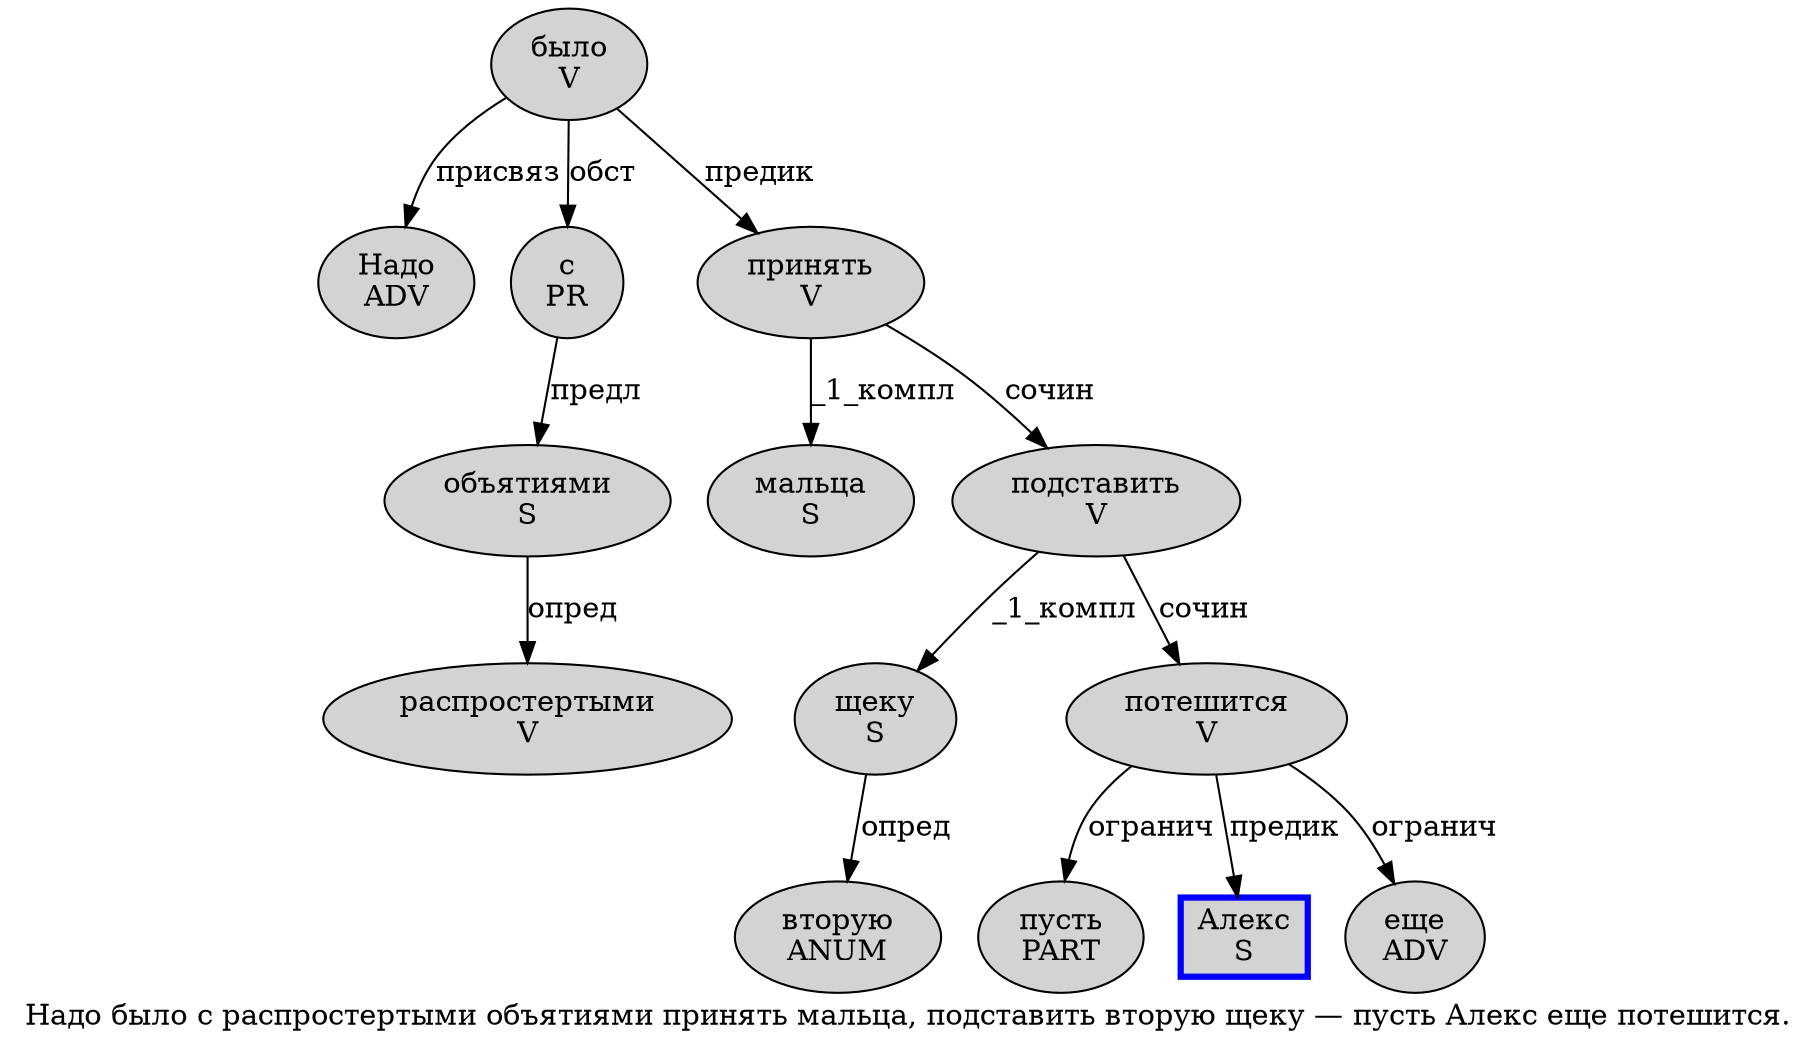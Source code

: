 digraph SENTENCE_3802 {
	graph [label="Надо было с распростертыми объятиями принять мальца, подставить вторую щеку — пусть Алекс еще потешится."]
	node [style=filled]
		0 [label="Надо
ADV" color="" fillcolor=lightgray penwidth=1 shape=ellipse]
		1 [label="было
V" color="" fillcolor=lightgray penwidth=1 shape=ellipse]
		2 [label="с
PR" color="" fillcolor=lightgray penwidth=1 shape=ellipse]
		3 [label="распростертыми
V" color="" fillcolor=lightgray penwidth=1 shape=ellipse]
		4 [label="объятиями
S" color="" fillcolor=lightgray penwidth=1 shape=ellipse]
		5 [label="принять
V" color="" fillcolor=lightgray penwidth=1 shape=ellipse]
		6 [label="мальца
S" color="" fillcolor=lightgray penwidth=1 shape=ellipse]
		8 [label="подставить
V" color="" fillcolor=lightgray penwidth=1 shape=ellipse]
		9 [label="вторую
ANUM" color="" fillcolor=lightgray penwidth=1 shape=ellipse]
		10 [label="щеку
S" color="" fillcolor=lightgray penwidth=1 shape=ellipse]
		12 [label="пусть
PART" color="" fillcolor=lightgray penwidth=1 shape=ellipse]
		13 [label="Алекс
S" color=blue fillcolor=lightgray penwidth=3 shape=box]
		14 [label="еще
ADV" color="" fillcolor=lightgray penwidth=1 shape=ellipse]
		15 [label="потешится
V" color="" fillcolor=lightgray penwidth=1 shape=ellipse]
			1 -> 0 [label="присвяз"]
			1 -> 2 [label="обст"]
			1 -> 5 [label="предик"]
			10 -> 9 [label="опред"]
			8 -> 10 [label="_1_компл"]
			8 -> 15 [label="сочин"]
			5 -> 6 [label="_1_компл"]
			5 -> 8 [label="сочин"]
			4 -> 3 [label="опред"]
			15 -> 12 [label="огранич"]
			15 -> 13 [label="предик"]
			15 -> 14 [label="огранич"]
			2 -> 4 [label="предл"]
}